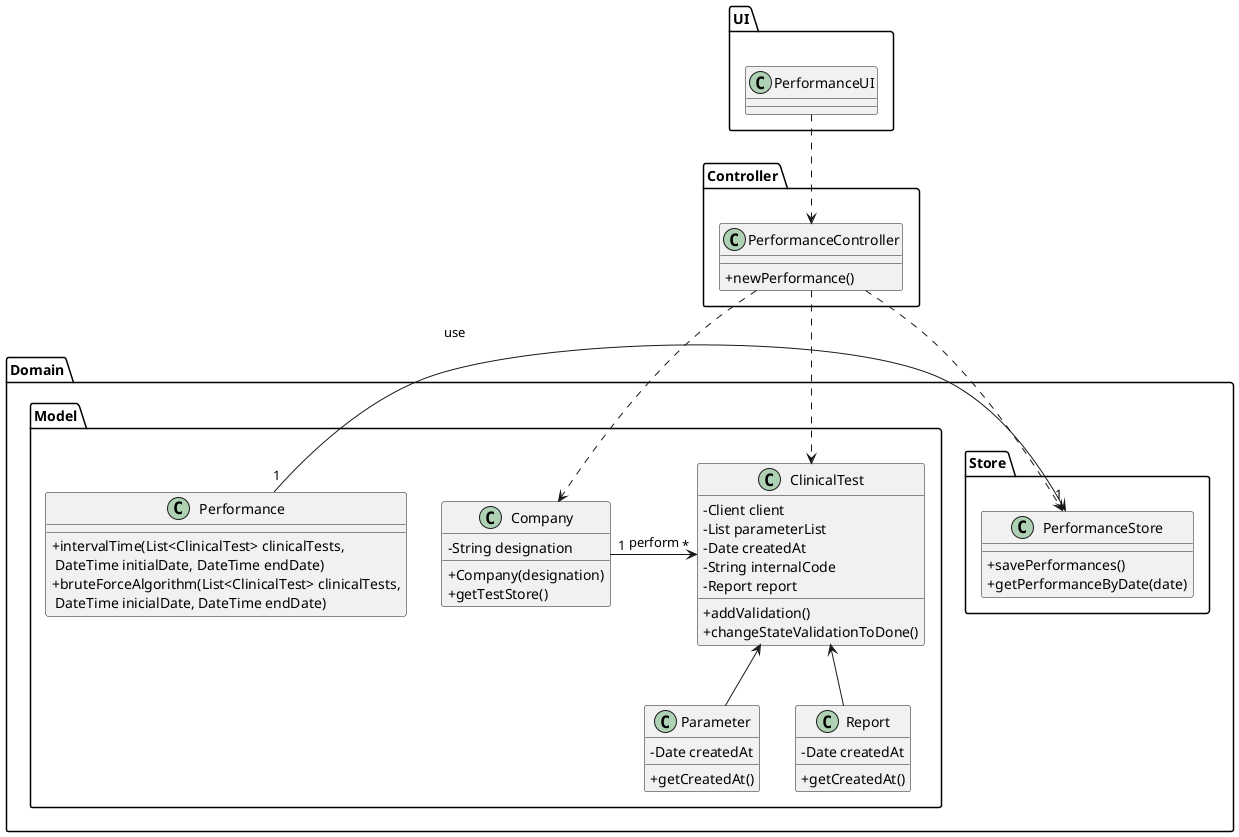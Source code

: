 @startuml
skinparam classAttributeIconSize 0

package UI {
class PerformanceUI{
}
}
package Controller {
class PerformanceController {
  + newPerformance()
}
}

package Domain {
package Model {
class ClinicalTest {
  - Client client
  - List parameterList
  - Date createdAt
  - String internalCode
  - Report report
  + addValidation()
  +changeStateValidationToDone()
}

class Company {
  - String designation
  + Company(designation)
  + getTestStore()
}

class Performance {
  +intervalTime(List<ClinicalTest> clinicalTests,\n DateTime initialDate, DateTime endDate)
  +bruteForceAlgorithm(List<ClinicalTest> clinicalTests,\n DateTime inicialDate, DateTime endDate)
}

class Parameter{
- Date createdAt
  + getCreatedAt()
}
class Report {
  - Date createdAt
  + getCreatedAt()
}

}
package Store {
class PerformanceStore {
    + savePerformances()
    + getPerformanceByDate(date)
}
}

}

PerformanceUI ..> PerformanceController

PerformanceController ..> PerformanceStore
PerformanceController ..> Company
PerformanceController ..> ClinicalTest
Company "1" -> "*"ClinicalTest :perform
Performance "1" -> "1" PerformanceStore : use

ClinicalTest <-- Report
ClinicalTest <-- Parameter

@enduml